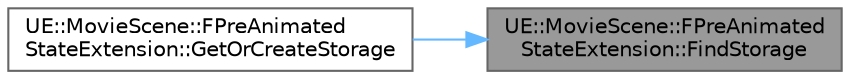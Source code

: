 digraph "UE::MovieScene::FPreAnimatedStateExtension::FindStorage"
{
 // INTERACTIVE_SVG=YES
 // LATEX_PDF_SIZE
  bgcolor="transparent";
  edge [fontname=Helvetica,fontsize=10,labelfontname=Helvetica,labelfontsize=10];
  node [fontname=Helvetica,fontsize=10,shape=box,height=0.2,width=0.4];
  rankdir="RL";
  Node1 [id="Node000001",label="UE::MovieScene::FPreAnimated\lStateExtension::FindStorage",height=0.2,width=0.4,color="gray40", fillcolor="grey60", style="filled", fontcolor="black",tooltip="Find a specific storage type by its ID."];
  Node1 -> Node2 [id="edge1_Node000001_Node000002",dir="back",color="steelblue1",style="solid",tooltip=" "];
  Node2 [id="Node000002",label="UE::MovieScene::FPreAnimated\lStateExtension::GetOrCreateStorage",height=0.2,width=0.4,color="grey40", fillcolor="white", style="filled",URL="$d4/d70/structUE_1_1MovieScene_1_1FPreAnimatedStateExtension.html#aa1130ba195bc937edcbb3cc9e125eda4",tooltip="Get a specific type of storage, creating it if it does not already exist."];
}
